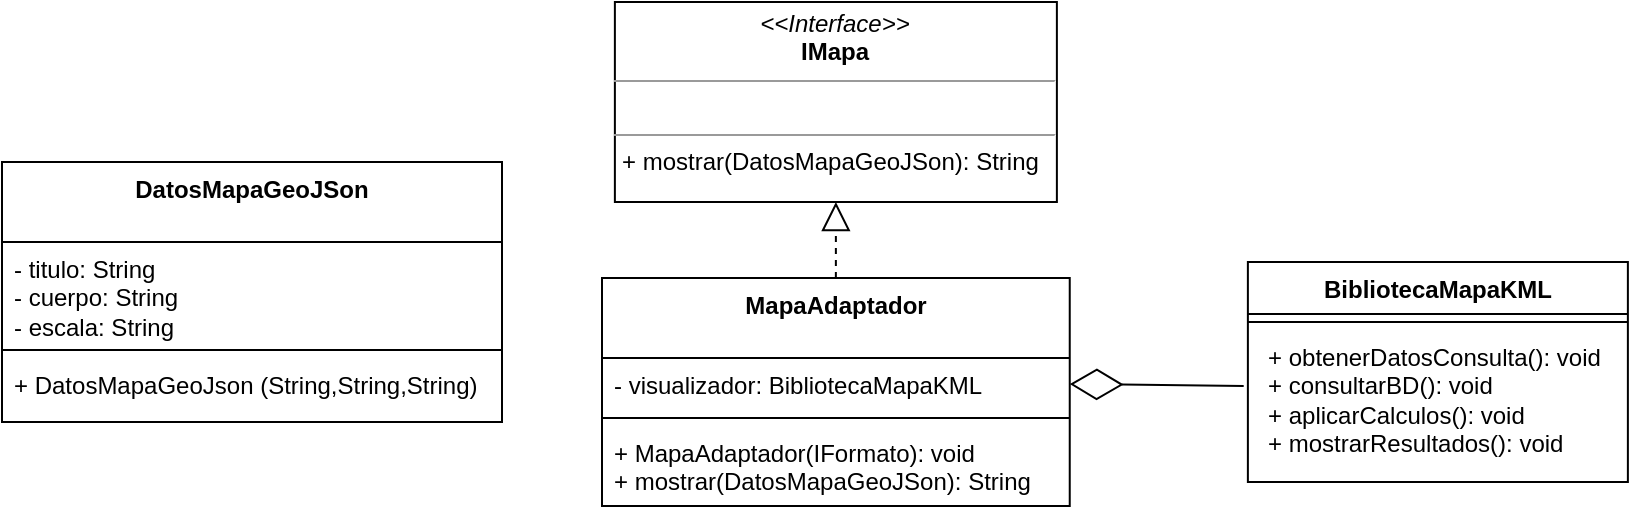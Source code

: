 <mxfile version="22.0.2" type="device">
  <diagram name="Página-1" id="HlRWXg1bFJp1Xod3IB3_">
    <mxGraphModel dx="880" dy="532" grid="1" gridSize="10" guides="1" tooltips="1" connect="1" arrows="1" fold="1" page="1" pageScale="1" pageWidth="827" pageHeight="1169" math="0" shadow="0">
      <root>
        <mxCell id="0" />
        <mxCell id="1" parent="0" />
        <mxCell id="mv2MNBe9qTm98jDRmfba-1" value="&lt;p style=&quot;margin:0px;margin-top:4px;text-align:center;&quot;&gt;&lt;i&gt;&amp;lt;&amp;lt;Interface&amp;gt;&amp;gt;&lt;/i&gt;&lt;br&gt;&lt;b&gt;IMapa&lt;/b&gt;&lt;/p&gt;&lt;hr size=&quot;1&quot;&gt;&lt;p style=&quot;margin:0px;margin-left:4px;&quot;&gt;&lt;br&gt;&lt;/p&gt;&lt;hr size=&quot;1&quot;&gt;&lt;p style=&quot;margin:0px;margin-left:4px;&quot;&gt;+ mostrar(DatosMapaGeoJSon): String&lt;br&gt;&lt;br&gt;&lt;/p&gt;" style="verticalAlign=top;align=left;overflow=fill;fontSize=12;fontFamily=Helvetica;html=1;whiteSpace=wrap;" parent="1" vertex="1">
          <mxGeometry x="656.44" y="100" width="221" height="100" as="geometry" />
        </mxCell>
        <mxCell id="k9LaV1wvxI8ZOForSVoQ-13" value="" style="endArrow=block;dashed=1;endFill=0;endSize=12;html=1;rounded=0;entryX=0.5;entryY=1;entryDx=0;entryDy=0;exitX=0.5;exitY=0;exitDx=0;exitDy=0;" parent="1" source="NOVB4AsmNn6BfGM_I8OZ-1" target="mv2MNBe9qTm98jDRmfba-1" edge="1">
          <mxGeometry width="160" relative="1" as="geometry">
            <mxPoint x="621.94" y="313.5" as="sourcePoint" />
            <mxPoint x="776.94" y="233.5" as="targetPoint" />
          </mxGeometry>
        </mxCell>
        <mxCell id="k9LaV1wvxI8ZOForSVoQ-22" value="BibliotecaMapaKML" style="swimlane;fontStyle=1;align=center;verticalAlign=top;childLayout=stackLayout;horizontal=1;startSize=26;horizontalStack=0;resizeParent=1;resizeParentMax=0;resizeLast=0;collapsible=1;marginBottom=0;whiteSpace=wrap;html=1;" parent="1" vertex="1">
          <mxGeometry x="972.94" y="230" width="190" height="110" as="geometry" />
        </mxCell>
        <mxCell id="k9LaV1wvxI8ZOForSVoQ-25" value="" style="line;strokeWidth=1;fillColor=none;align=left;verticalAlign=middle;spacingTop=-1;spacingLeft=3;spacingRight=3;rotatable=0;labelPosition=right;points=[];portConstraint=eastwest;strokeColor=inherit;" parent="k9LaV1wvxI8ZOForSVoQ-22" vertex="1">
          <mxGeometry y="26" width="190" height="8" as="geometry" />
        </mxCell>
        <mxCell id="k9LaV1wvxI8ZOForSVoQ-26" value="&lt;p style=&quot;border-color: var(--border-color); margin: 0px 0px 0px 4px;&quot;&gt;+ obtenerDatosConsulta(): void&lt;/p&gt;&lt;p style=&quot;border-color: var(--border-color); margin: 0px 0px 0px 4px;&quot;&gt;+ consultarBD(): void&lt;/p&gt;&lt;p style=&quot;border-color: var(--border-color); margin: 0px 0px 0px 4px;&quot;&gt;+ aplicarCalculos(): void&lt;br style=&quot;border-color: var(--border-color);&quot;&gt;&lt;/p&gt;&lt;p style=&quot;border-color: var(--border-color); margin: 0px 0px 0px 4px;&quot;&gt;+ mostrarResultados(): void&lt;/p&gt;" style="text;strokeColor=none;fillColor=none;align=left;verticalAlign=top;spacingLeft=4;spacingRight=4;overflow=hidden;rotatable=0;points=[[0,0.5],[1,0.5]];portConstraint=eastwest;whiteSpace=wrap;html=1;" parent="k9LaV1wvxI8ZOForSVoQ-22" vertex="1">
          <mxGeometry y="34" width="190" height="76" as="geometry" />
        </mxCell>
        <mxCell id="NOVB4AsmNn6BfGM_I8OZ-1" value="MapaAdaptador" style="swimlane;fontStyle=1;align=center;verticalAlign=top;childLayout=stackLayout;horizontal=1;startSize=40;horizontalStack=0;resizeParent=1;resizeParentMax=0;resizeLast=0;collapsible=1;marginBottom=0;whiteSpace=wrap;html=1;" vertex="1" parent="1">
          <mxGeometry x="650" y="238" width="233.87" height="114" as="geometry">
            <mxRectangle x="243" y="250" width="150" height="40" as="alternateBounds" />
          </mxGeometry>
        </mxCell>
        <mxCell id="NOVB4AsmNn6BfGM_I8OZ-2" value="- visualizador: BibliotecaMapaKML" style="text;strokeColor=none;fillColor=none;align=left;verticalAlign=top;spacingLeft=4;spacingRight=4;overflow=hidden;rotatable=0;points=[[0,0.5],[1,0.5]];portConstraint=eastwest;whiteSpace=wrap;html=1;" vertex="1" parent="NOVB4AsmNn6BfGM_I8OZ-1">
          <mxGeometry y="40" width="233.87" height="26" as="geometry" />
        </mxCell>
        <mxCell id="NOVB4AsmNn6BfGM_I8OZ-3" value="" style="line;strokeWidth=1;fillColor=none;align=left;verticalAlign=middle;spacingTop=-1;spacingLeft=3;spacingRight=3;rotatable=0;labelPosition=right;points=[];portConstraint=eastwest;strokeColor=inherit;" vertex="1" parent="NOVB4AsmNn6BfGM_I8OZ-1">
          <mxGeometry y="66" width="233.87" height="8" as="geometry" />
        </mxCell>
        <mxCell id="NOVB4AsmNn6BfGM_I8OZ-4" value="+ MapaAdaptador(IFormato): void&lt;br&gt;+ mostrar(DatosMapaGeoJSon): String" style="text;strokeColor=none;fillColor=none;align=left;verticalAlign=top;spacingLeft=4;spacingRight=4;overflow=hidden;rotatable=0;points=[[0,0.5],[1,0.5]];portConstraint=eastwest;whiteSpace=wrap;html=1;" vertex="1" parent="NOVB4AsmNn6BfGM_I8OZ-1">
          <mxGeometry y="74" width="233.87" height="40" as="geometry" />
        </mxCell>
        <mxCell id="NOVB4AsmNn6BfGM_I8OZ-9" value="" style="endArrow=diamondThin;endFill=0;endSize=24;html=1;rounded=0;exitX=-0.011;exitY=0.368;exitDx=0;exitDy=0;exitPerimeter=0;entryX=1;entryY=0.5;entryDx=0;entryDy=0;" edge="1" parent="1" source="k9LaV1wvxI8ZOForSVoQ-26" target="NOVB4AsmNn6BfGM_I8OZ-2">
          <mxGeometry width="160" relative="1" as="geometry">
            <mxPoint x="742.94" y="460" as="sourcePoint" />
            <mxPoint x="902.94" y="460" as="targetPoint" />
          </mxGeometry>
        </mxCell>
        <mxCell id="NOVB4AsmNn6BfGM_I8OZ-14" value="DatosMapaGeoJSon" style="swimlane;fontStyle=1;align=center;verticalAlign=top;childLayout=stackLayout;horizontal=1;startSize=40;horizontalStack=0;resizeParent=1;resizeParentMax=0;resizeLast=0;collapsible=1;marginBottom=0;whiteSpace=wrap;html=1;" vertex="1" parent="1">
          <mxGeometry x="350" y="180" width="250" height="130" as="geometry">
            <mxRectangle x="243" y="250" width="150" height="40" as="alternateBounds" />
          </mxGeometry>
        </mxCell>
        <mxCell id="NOVB4AsmNn6BfGM_I8OZ-15" value="- titulo: String&lt;br style=&quot;border-color: var(--border-color);&quot;&gt;- cuerpo: String&lt;br style=&quot;border-color: var(--border-color);&quot;&gt;- escala: String" style="text;strokeColor=none;fillColor=none;align=left;verticalAlign=top;spacingLeft=4;spacingRight=4;overflow=hidden;rotatable=0;points=[[0,0.5],[1,0.5]];portConstraint=eastwest;whiteSpace=wrap;html=1;" vertex="1" parent="NOVB4AsmNn6BfGM_I8OZ-14">
          <mxGeometry y="40" width="250" height="50" as="geometry" />
        </mxCell>
        <mxCell id="NOVB4AsmNn6BfGM_I8OZ-16" value="" style="line;strokeWidth=1;fillColor=none;align=left;verticalAlign=middle;spacingTop=-1;spacingLeft=3;spacingRight=3;rotatable=0;labelPosition=right;points=[];portConstraint=eastwest;strokeColor=inherit;" vertex="1" parent="NOVB4AsmNn6BfGM_I8OZ-14">
          <mxGeometry y="90" width="250" height="8" as="geometry" />
        </mxCell>
        <mxCell id="NOVB4AsmNn6BfGM_I8OZ-17" value="+ DatosMapaGeoJson (String,String,String)" style="text;strokeColor=none;fillColor=none;align=left;verticalAlign=top;spacingLeft=4;spacingRight=4;overflow=hidden;rotatable=0;points=[[0,0.5],[1,0.5]];portConstraint=eastwest;whiteSpace=wrap;html=1;" vertex="1" parent="NOVB4AsmNn6BfGM_I8OZ-14">
          <mxGeometry y="98" width="250" height="32" as="geometry" />
        </mxCell>
      </root>
    </mxGraphModel>
  </diagram>
</mxfile>
